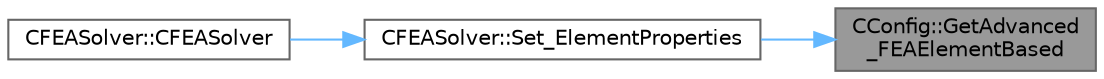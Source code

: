 digraph "CConfig::GetAdvanced_FEAElementBased"
{
 // LATEX_PDF_SIZE
  bgcolor="transparent";
  edge [fontname=Helvetica,fontsize=10,labelfontname=Helvetica,labelfontsize=10];
  node [fontname=Helvetica,fontsize=10,shape=box,height=0.2,width=0.4];
  rankdir="RL";
  Node1 [id="Node000001",label="CConfig::GetAdvanced\l_FEAElementBased",height=0.2,width=0.4,color="gray40", fillcolor="grey60", style="filled", fontcolor="black",tooltip="Determine if advanced features are used from the element-based FEA analysis (experimental feature)."];
  Node1 -> Node2 [id="edge1_Node000001_Node000002",dir="back",color="steelblue1",style="solid",tooltip=" "];
  Node2 [id="Node000002",label="CFEASolver::Set_ElementProperties",height=0.2,width=0.4,color="grey40", fillcolor="white", style="filled",URL="$classCFEASolver.html#a30646a552a50f0361d80ba99149eeff1",tooltip="Set container of element properties."];
  Node2 -> Node3 [id="edge2_Node000002_Node000003",dir="back",color="steelblue1",style="solid",tooltip=" "];
  Node3 [id="Node000003",label="CFEASolver::CFEASolver",height=0.2,width=0.4,color="grey40", fillcolor="white", style="filled",URL="$classCFEASolver.html#a1d4c7d17d9c7143d3079fc78fae1599d",tooltip=" "];
}
